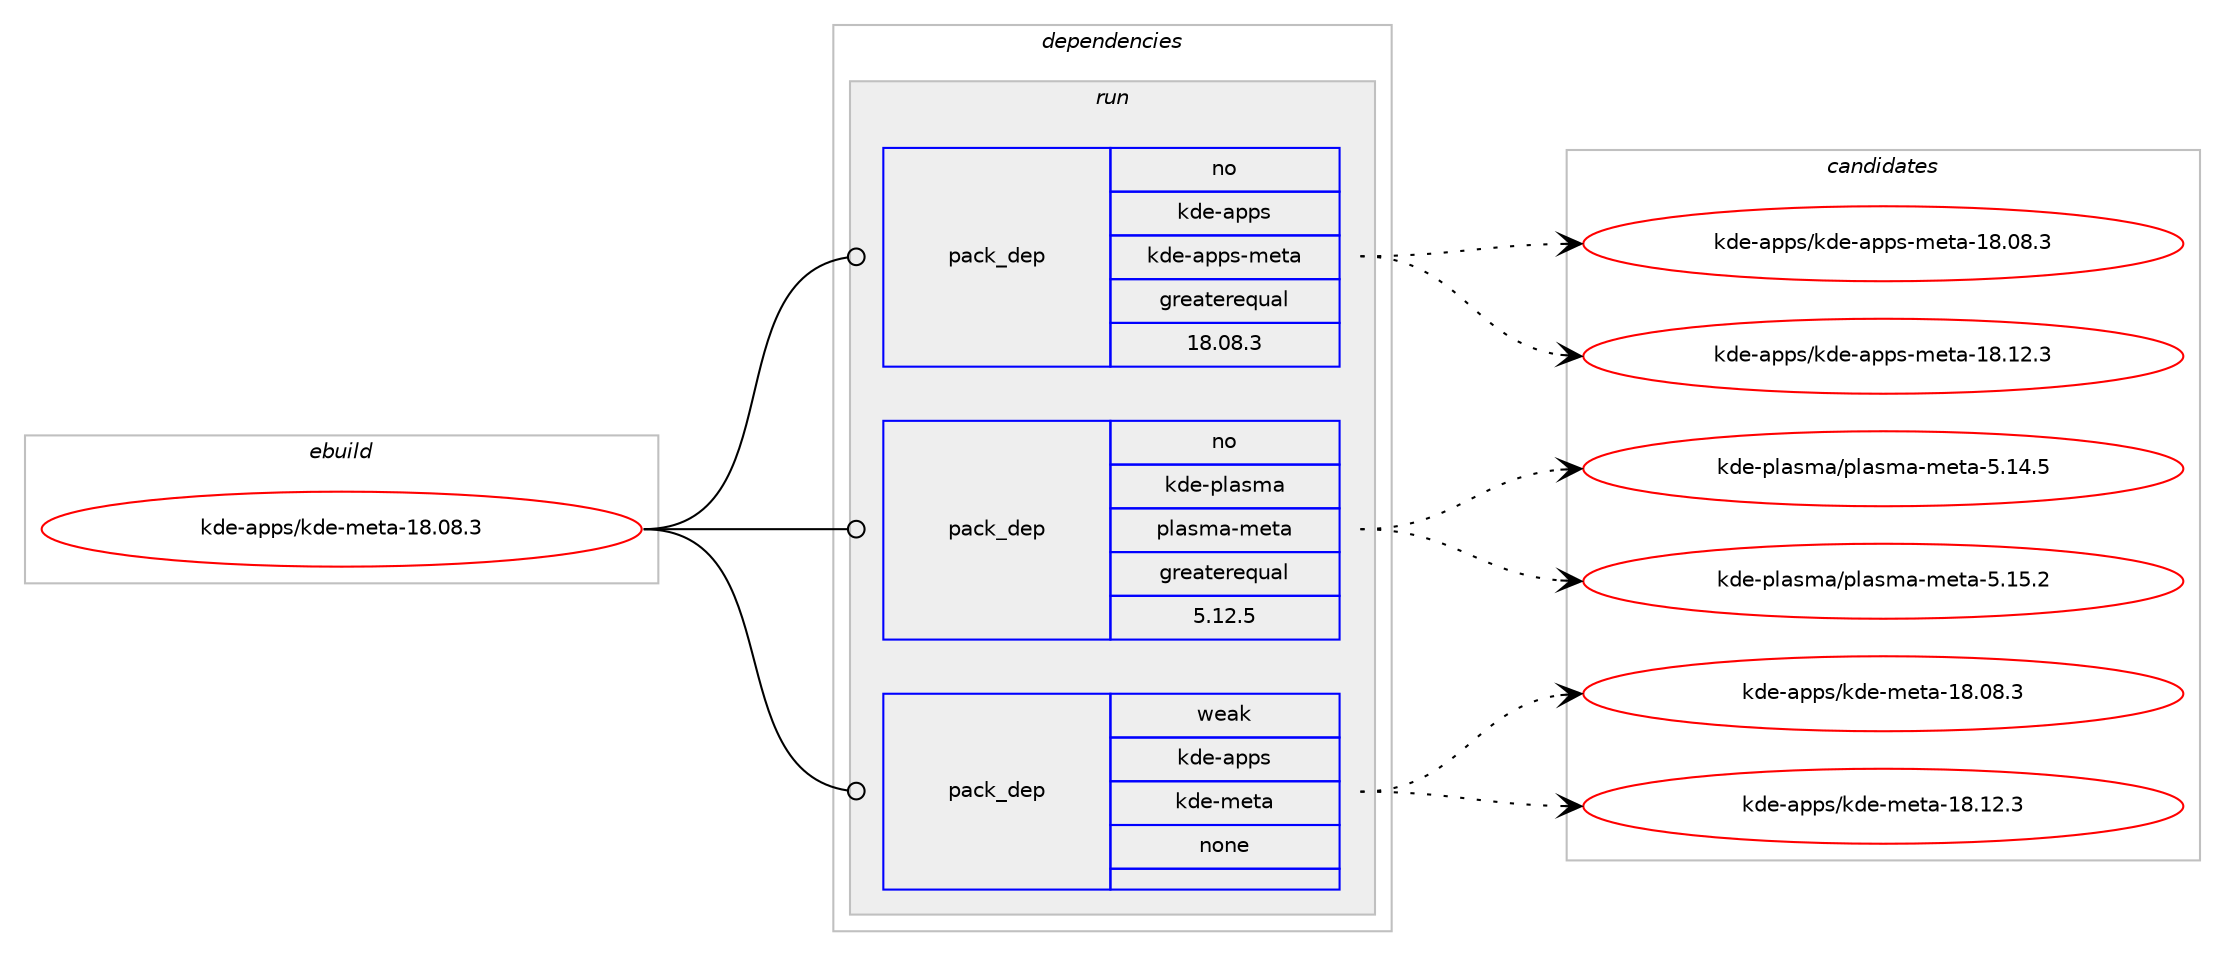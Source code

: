 digraph prolog {

# *************
# Graph options
# *************

newrank=true;
concentrate=true;
compound=true;
graph [rankdir=LR,fontname=Helvetica,fontsize=10,ranksep=1.5];#, ranksep=2.5, nodesep=0.2];
edge  [arrowhead=vee];
node  [fontname=Helvetica,fontsize=10];

# **********
# The ebuild
# **********

subgraph cluster_leftcol {
color=gray;
rank=same;
label=<<i>ebuild</i>>;
id [label="kde-apps/kde-meta-18.08.3", color=red, width=4, href="../kde-apps/kde-meta-18.08.3.svg"];
}

# ****************
# The dependencies
# ****************

subgraph cluster_midcol {
color=gray;
label=<<i>dependencies</i>>;
subgraph cluster_compile {
fillcolor="#eeeeee";
style=filled;
label=<<i>compile</i>>;
}
subgraph cluster_compileandrun {
fillcolor="#eeeeee";
style=filled;
label=<<i>compile and run</i>>;
}
subgraph cluster_run {
fillcolor="#eeeeee";
style=filled;
label=<<i>run</i>>;
subgraph pack1121363 {
dependency1574549 [label=<<TABLE BORDER="0" CELLBORDER="1" CELLSPACING="0" CELLPADDING="4" WIDTH="220"><TR><TD ROWSPAN="6" CELLPADDING="30">pack_dep</TD></TR><TR><TD WIDTH="110">no</TD></TR><TR><TD>kde-apps</TD></TR><TR><TD>kde-apps-meta</TD></TR><TR><TD>greaterequal</TD></TR><TR><TD>18.08.3</TD></TR></TABLE>>, shape=none, color=blue];
}
id:e -> dependency1574549:w [weight=20,style="solid",arrowhead="odot"];
subgraph pack1121364 {
dependency1574550 [label=<<TABLE BORDER="0" CELLBORDER="1" CELLSPACING="0" CELLPADDING="4" WIDTH="220"><TR><TD ROWSPAN="6" CELLPADDING="30">pack_dep</TD></TR><TR><TD WIDTH="110">no</TD></TR><TR><TD>kde-plasma</TD></TR><TR><TD>plasma-meta</TD></TR><TR><TD>greaterequal</TD></TR><TR><TD>5.12.5</TD></TR></TABLE>>, shape=none, color=blue];
}
id:e -> dependency1574550:w [weight=20,style="solid",arrowhead="odot"];
subgraph pack1121365 {
dependency1574551 [label=<<TABLE BORDER="0" CELLBORDER="1" CELLSPACING="0" CELLPADDING="4" WIDTH="220"><TR><TD ROWSPAN="6" CELLPADDING="30">pack_dep</TD></TR><TR><TD WIDTH="110">weak</TD></TR><TR><TD>kde-apps</TD></TR><TR><TD>kde-meta</TD></TR><TR><TD>none</TD></TR><TR><TD></TD></TR></TABLE>>, shape=none, color=blue];
}
id:e -> dependency1574551:w [weight=20,style="solid",arrowhead="odot"];
}
}

# **************
# The candidates
# **************

subgraph cluster_choices {
rank=same;
color=gray;
label=<<i>candidates</i>>;

subgraph choice1121363 {
color=black;
nodesep=1;
choice107100101459711211211547107100101459711211211545109101116974549564648564651 [label="kde-apps/kde-apps-meta-18.08.3", color=red, width=4,href="../kde-apps/kde-apps-meta-18.08.3.svg"];
choice107100101459711211211547107100101459711211211545109101116974549564649504651 [label="kde-apps/kde-apps-meta-18.12.3", color=red, width=4,href="../kde-apps/kde-apps-meta-18.12.3.svg"];
dependency1574549:e -> choice107100101459711211211547107100101459711211211545109101116974549564648564651:w [style=dotted,weight="100"];
dependency1574549:e -> choice107100101459711211211547107100101459711211211545109101116974549564649504651:w [style=dotted,weight="100"];
}
subgraph choice1121364 {
color=black;
nodesep=1;
choice107100101451121089711510997471121089711510997451091011169745534649524653 [label="kde-plasma/plasma-meta-5.14.5", color=red, width=4,href="../kde-plasma/plasma-meta-5.14.5.svg"];
choice107100101451121089711510997471121089711510997451091011169745534649534650 [label="kde-plasma/plasma-meta-5.15.2", color=red, width=4,href="../kde-plasma/plasma-meta-5.15.2.svg"];
dependency1574550:e -> choice107100101451121089711510997471121089711510997451091011169745534649524653:w [style=dotted,weight="100"];
dependency1574550:e -> choice107100101451121089711510997471121089711510997451091011169745534649534650:w [style=dotted,weight="100"];
}
subgraph choice1121365 {
color=black;
nodesep=1;
choice10710010145971121121154710710010145109101116974549564648564651 [label="kde-apps/kde-meta-18.08.3", color=red, width=4,href="../kde-apps/kde-meta-18.08.3.svg"];
choice10710010145971121121154710710010145109101116974549564649504651 [label="kde-apps/kde-meta-18.12.3", color=red, width=4,href="../kde-apps/kde-meta-18.12.3.svg"];
dependency1574551:e -> choice10710010145971121121154710710010145109101116974549564648564651:w [style=dotted,weight="100"];
dependency1574551:e -> choice10710010145971121121154710710010145109101116974549564649504651:w [style=dotted,weight="100"];
}
}

}
